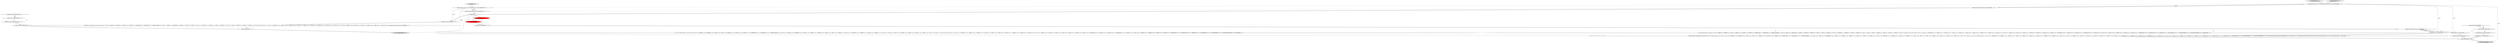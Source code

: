 digraph {
4 [style = filled, label = "setState(331)@@@7@@@['1', '0', '0']", fillcolor = red, shape = ellipse image = "AAA1AAABBB1BBB"];
23 [style = filled, label = "_errHandler.reportError(this,re)@@@21@@@['0', '0', '1']", fillcolor = white, shape = ellipse image = "AAA0AAABBB3BBB"];
14 [style = filled, label = "int _la@@@5@@@['1', '1', '1']", fillcolor = white, shape = ellipse image = "AAA0AAABBB1BBB"];
8 [style = filled, label = "getInterpreter().adaptivePredict(_input,40,_ctx)@@@9@@@['1', '1', '0']", fillcolor = white, shape = diamond image = "AAA0AAABBB1BBB"];
17 [style = filled, label = "_errHandler.sync(this)@@@8@@@['1', '1', '0']", fillcolor = white, shape = ellipse image = "AAA0AAABBB1BBB"];
7 [style = filled, label = "RecognitionException re@@@50@@@['1', '1', '0']", fillcolor = white, shape = diamond image = "AAA0AAABBB1BBB"];
26 [style = filled, label = "_errHandler.recover(this,re)@@@22@@@['0', '0', '1']", fillcolor = white, shape = ellipse image = "AAA0AAABBB3BBB"];
24 [style = filled, label = "{exitRule()}@@@24@@@['0', '0', '1']", fillcolor = white, shape = ellipse image = "AAA0AAABBB3BBB"];
1 [style = filled, label = "_localctx.exception = re@@@51@@@['1', '1', '0']", fillcolor = white, shape = ellipse image = "AAA0AAABBB1BBB"];
12 [style = filled, label = "_errHandler.reportError(this,re)@@@52@@@['1', '1', '0']", fillcolor = white, shape = ellipse image = "AAA0AAABBB1BBB"];
11 [style = filled, label = "enterOuterAlt(_localctx,2)@@@42@@@['1', '1', '0']", fillcolor = white, shape = ellipse image = "AAA0AAABBB1BBB"];
22 [style = filled, label = "RecognitionException re@@@19@@@['0', '0', '1']", fillcolor = white, shape = diamond image = "AAA0AAABBB3BBB"];
28 [style = filled, label = "NonReservedContext _localctx = new NonReservedContext(_ctx,getState())@@@3@@@['0', '0', '1']", fillcolor = white, shape = ellipse image = "AAA0AAABBB3BBB"];
2 [style = filled, label = "enterOuterAlt(_localctx,1)@@@10@@@['1', '1', '0']", fillcolor = white, shape = ellipse image = "AAA0AAABBB1BBB"];
13 [style = filled, label = "enterRule(_localctx,24,RULE_groupingExpressions)@@@4@@@['1', '1', '0']", fillcolor = white, shape = ellipse image = "AAA0AAABBB1BBB"];
16 [style = filled, label = "{setState(320)match(T__0)setState(329)_la = _input.LA(1)if (((((_la - 1)) & ~0x3f) == 0 && ((1L << (_la - 1)) & ((1L << (T__0 - 1)) | (1L << (ANALYZE - 1)) | (1L << (ANALYZED - 1)) | (1L << (CASE - 1)) | (1L << (CAST - 1)) | (1L << (CATALOGS - 1)) | (1L << (COLUMNS - 1)) | (1L << (CONVERT - 1)) | (1L << (CURRENT_DATE - 1)) | (1L << (CURRENT_TIME - 1)) | (1L << (CURRENT_TIMESTAMP - 1)) | (1L << (DAY - 1)) | (1L << (DEBUG - 1)) | (1L << (EXECUTABLE - 1)) | (1L << (EXISTS - 1)) | (1L << (EXPLAIN - 1)) | (1L << (EXTRACT - 1)) | (1L << (FALSE - 1)) | (1L << (FIRST - 1)) | (1L << (FORMAT - 1)) | (1L << (FULL - 1)) | (1L << (FUNCTIONS - 1)) | (1L << (GRAPHVIZ - 1)) | (1L << (HOUR - 1)) | (1L << (INTERVAL - 1)) | (1L << (LAST - 1)) | (1L << (LEFT - 1)) | (1L << (LIMIT - 1)) | (1L << (MAPPED - 1)) | (1L << (MATCH - 1)) | (1L << (MINUTE - 1)) | (1L << (MONTH - 1)) | (1L << (NOT - 1)) | (1L << (NULL - 1)))) != 0) || ((((_la - 67)) & ~0x3f) == 0 && ((1L << (_la - 67)) & ((1L << (OPTIMIZED - 67)) | (1L << (PARSED - 67)) | (1L << (PHYSICAL - 67)) | (1L << (PLAN - 67)) | (1L << (RIGHT - 67)) | (1L << (RLIKE - 67)) | (1L << (QUERY - 67)) | (1L << (SCHEMAS - 67)) | (1L << (SECOND - 67)) | (1L << (SHOW - 67)) | (1L << (SYS - 67)) | (1L << (TABLES - 67)) | (1L << (TEXT - 67)) | (1L << (TRUE - 67)) | (1L << (TYPE - 67)) | (1L << (TYPES - 67)) | (1L << (VERIFY - 67)) | (1L << (YEAR - 67)) | (1L << (FUNCTION_ESC - 67)) | (1L << (DATE_ESC - 67)) | (1L << (TIME_ESC - 67)) | (1L << (TIMESTAMP_ESC - 67)) | (1L << (GUID_ESC - 67)) | (1L << (PLUS - 67)) | (1L << (MINUS - 67)) | (1L << (ASTERISK - 67)) | (1L << (PARAM - 67)) | (1L << (STRING - 67)) | (1L << (INTEGER_VALUE - 67)) | (1L << (DECIMAL_VALUE - 67)) | (1L << (IDENTIFIER - 67)) | (1L << (DIGIT_IDENTIFIER - 67)) | (1L << (QUOTED_IDENTIFIER - 67)) | (1L << (BACKQUOTED_IDENTIFIER - 67)))) != 0)) {{setState(321)expression()setState(326)_errHandler.sync(this)_la = _input.LA(1)while (_la == T__2) {{{setState(322)match(T__2)setState(323)expression()}}setState(328)_errHandler.sync(this)_la = _input.LA(1)}}}setState(331)match(T__1)}@@@11@@@['1', '1', '0']", fillcolor = white, shape = ellipse image = "AAA0AAABBB1BBB"];
31 [style = filled, label = "_localctx.exception = re@@@20@@@['0', '0', '1']", fillcolor = white, shape = ellipse image = "AAA0AAABBB3BBB"];
25 [style = filled, label = "return _localctx@@@27@@@['0', '0', '1']", fillcolor = lightgray, shape = ellipse image = "AAA0AAABBB3BBB"];
20 [style = filled, label = "((((_la - 1)) & ~0x3f) == 0 && ((1L << (_la - 1)) & ((1L << (T__0 - 1)) | (1L << (ANALYZE - 1)) | (1L << (ANALYZED - 1)) | (1L << (CASE - 1)) | (1L << (CAST - 1)) | (1L << (CATALOGS - 1)) | (1L << (COLUMNS - 1)) | (1L << (CONVERT - 1)) | (1L << (CURRENT_DATE - 1)) | (1L << (CURRENT_TIME - 1)) | (1L << (CURRENT_TIMESTAMP - 1)) | (1L << (DAY - 1)) | (1L << (DEBUG - 1)) | (1L << (EXECUTABLE - 1)) | (1L << (EXISTS - 1)) | (1L << (EXPLAIN - 1)) | (1L << (EXTRACT - 1)) | (1L << (FALSE - 1)) | (1L << (FIRST - 1)) | (1L << (FORMAT - 1)) | (1L << (FULL - 1)) | (1L << (FUNCTIONS - 1)) | (1L << (GRAPHVIZ - 1)) | (1L << (HOUR - 1)) | (1L << (INTERVAL - 1)) | (1L << (LAST - 1)) | (1L << (LEFT - 1)) | (1L << (LIMIT - 1)) | (1L << (MAPPED - 1)) | (1L << (MATCH - 1)) | (1L << (MINUTE - 1)) | (1L << (MONTH - 1)) | (1L << (NOT - 1)) | (1L << (NULL - 1)))) != 0) || ((((_la - 67)) & ~0x3f) == 0 && ((1L << (_la - 67)) & ((1L << (OPTIMIZED - 67)) | (1L << (PARSED - 67)) | (1L << (PHYSICAL - 67)) | (1L << (PLAN - 67)) | (1L << (RIGHT - 67)) | (1L << (RLIKE - 67)) | (1L << (QUERY - 67)) | (1L << (SCHEMAS - 67)) | (1L << (SECOND - 67)) | (1L << (SHOW - 67)) | (1L << (SYS - 67)) | (1L << (TABLES - 67)) | (1L << (TEXT - 67)) | (1L << (TRUE - 67)) | (1L << (TYPE - 67)) | (1L << (TYPES - 67)) | (1L << (VERIFY - 67)) | (1L << (YEAR - 67)) | (1L << (FUNCTION_ESC - 67)) | (1L << (DATE_ESC - 67)) | (1L << (TIME_ESC - 67)) | (1L << (TIMESTAMP_ESC - 67)) | (1L << (GUID_ESC - 67)) | (1L << (PLUS - 67)) | (1L << (MINUS - 67)) | (1L << (ASTERISK - 67)) | (1L << (PARAM - 67)) | (1L << (STRING - 67)) | (1L << (INTEGER_VALUE - 67)) | (1L << (DECIMAL_VALUE - 67)) | (1L << (IDENTIFIER - 67)) | (1L << (DIGIT_IDENTIFIER - 67)) | (1L << (QUOTED_IDENTIFIER - 67)) | (1L << (BACKQUOTED_IDENTIFIER - 67)))) != 0)@@@16@@@['0', '1', '0']", fillcolor = white, shape = diamond image = "AAA0AAABBB2BBB"];
29 [style = filled, label = "enterOuterAlt(_localctx,1)@@@7@@@['0', '0', '1']", fillcolor = white, shape = ellipse image = "AAA0AAABBB3BBB"];
9 [style = filled, label = "{setState(332)expression()}@@@43@@@['1', '1', '0']", fillcolor = white, shape = ellipse image = "AAA0AAABBB1BBB"];
5 [style = filled, label = "groupingExpressions['1', '0', '0']", fillcolor = lightgray, shape = diamond image = "AAA0AAABBB1BBB"];
18 [style = filled, label = "setState(333)@@@7@@@['0', '1', '0']", fillcolor = red, shape = ellipse image = "AAA1AAABBB2BBB"];
21 [style = filled, label = "{setState(766)_la = _input.LA(1)if (!((((_la) & ~0x3f) == 0 && ((1L << _la) & ((1L << ANALYZE) | (1L << ANALYZED) | (1L << CATALOGS) | (1L << COLUMNS) | (1L << CURRENT_DATE) | (1L << CURRENT_TIME) | (1L << CURRENT_TIMESTAMP) | (1L << DAY) | (1L << DEBUG) | (1L << EXECUTABLE) | (1L << EXPLAIN) | (1L << FIRST) | (1L << FORMAT) | (1L << FULL) | (1L << FUNCTIONS) | (1L << GRAPHVIZ) | (1L << HOUR) | (1L << INTERVAL) | (1L << LAST) | (1L << LIMIT) | (1L << MAPPED) | (1L << MINUTE) | (1L << MONTH))) != 0) || ((((_la - 64)) & ~0x3f) == 0 && ((1L << (_la - 64)) & ((1L << (OPTIMIZED - 64)) | (1L << (PARSED - 64)) | (1L << (PHYSICAL - 64)) | (1L << (PLAN - 64)) | (1L << (RLIKE - 64)) | (1L << (QUERY - 64)) | (1L << (SCHEMAS - 64)) | (1L << (SECOND - 64)) | (1L << (SHOW - 64)) | (1L << (SYS - 64)) | (1L << (TABLES - 64)) | (1L << (TEXT - 64)) | (1L << (TYPE - 64)) | (1L << (TYPES - 64)) | (1L << (VERIFY - 64)) | (1L << (YEAR - 64)))) != 0))) {_errHandler.recoverInline(this)}{consume()}}@@@8@@@['0', '0', '1']", fillcolor = white, shape = ellipse image = "AAA0AAABBB3BBB"];
19 [style = filled, label = "groupingExpressions['0', '1', '0']", fillcolor = lightgray, shape = diamond image = "AAA0AAABBB2BBB"];
6 [style = filled, label = "return _localctx@@@58@@@['1', '1', '0']", fillcolor = lightgray, shape = ellipse image = "AAA0AAABBB1BBB"];
10 [style = filled, label = "(((_la) & ~0x3f) == 0 && ((1L << _la) & ((1L << T__0) | (1L << ANALYZE) | (1L << ANALYZED) | (1L << CAST) | (1L << CATALOGS) | (1L << COLUMNS) | (1L << CONVERT) | (1L << CURRENT_DATE) | (1L << CURRENT_TIME) | (1L << CURRENT_TIMESTAMP) | (1L << DAY) | (1L << DEBUG) | (1L << EXECUTABLE) | (1L << EXISTS) | (1L << EXPLAIN) | (1L << EXTRACT) | (1L << FALSE) | (1L << FIRST) | (1L << FORMAT) | (1L << FULL) | (1L << FUNCTIONS) | (1L << GRAPHVIZ) | (1L << HOUR) | (1L << INTERVAL) | (1L << LAST) | (1L << LEFT) | (1L << LIMIT) | (1L << MAPPED) | (1L << MATCH) | (1L << MINUTE) | (1L << MONTH) | (1L << NOT) | (1L << NULL))) != 0) || ((((_la - 64)) & ~0x3f) == 0 && ((1L << (_la - 64)) & ((1L << (OPTIMIZED - 64)) | (1L << (PARSED - 64)) | (1L << (PHYSICAL - 64)) | (1L << (PLAN - 64)) | (1L << (RIGHT - 64)) | (1L << (RLIKE - 64)) | (1L << (QUERY - 64)) | (1L << (SCHEMAS - 64)) | (1L << (SECOND - 64)) | (1L << (SHOW - 64)) | (1L << (SYS - 64)) | (1L << (TABLES - 64)) | (1L << (TEXT - 64)) | (1L << (TRUE - 64)) | (1L << (TYPE - 64)) | (1L << (TYPES - 64)) | (1L << (VERIFY - 64)) | (1L << (YEAR - 64)) | (1L << (FUNCTION_ESC - 64)) | (1L << (DATE_ESC - 64)) | (1L << (TIME_ESC - 64)) | (1L << (TIMESTAMP_ESC - 64)) | (1L << (GUID_ESC - 64)) | (1L << (PLUS - 64)) | (1L << (MINUS - 64)) | (1L << (ASTERISK - 64)) | (1L << (PARAM - 64)) | (1L << (STRING - 64)) | (1L << (INTEGER_VALUE - 64)) | (1L << (DECIMAL_VALUE - 64)) | (1L << (IDENTIFIER - 64)) | (1L << (DIGIT_IDENTIFIER - 64)) | (1L << (QUOTED_IDENTIFIER - 64)) | (1L << (BACKQUOTED_IDENTIFIER - 64)))) != 0)@@@16@@@['1', '0', '0']", fillcolor = white, shape = diamond image = "AAA0AAABBB1BBB"];
30 [style = filled, label = "enterRule(_localctx,106,RULE_nonReserved)@@@4@@@['0', '0', '1']", fillcolor = white, shape = ellipse image = "AAA0AAABBB3BBB"];
3 [style = filled, label = "_errHandler.recover(this,re)@@@53@@@['1', '1', '0']", fillcolor = white, shape = ellipse image = "AAA0AAABBB1BBB"];
0 [style = filled, label = "GroupingExpressionsContext _localctx = new GroupingExpressionsContext(_ctx,getState())@@@3@@@['1', '1', '0']", fillcolor = white, shape = ellipse image = "AAA0AAABBB1BBB"];
27 [style = filled, label = "nonReserved['0', '0', '1']", fillcolor = lightgray, shape = diamond image = "AAA0AAABBB3BBB"];
15 [style = filled, label = "{exitRule()}@@@55@@@['1', '1', '0']", fillcolor = white, shape = ellipse image = "AAA0AAABBB1BBB"];
14->16 [style = solid, label="_la"];
17->8 [style = bold, label=""];
16->15 [style = bold, label=""];
4->18 [style = dashed, label="0"];
0->2 [style = solid, label="_localctx"];
7->1 [style = bold, label=""];
31->23 [style = bold, label=""];
0->13 [style = solid, label="_localctx"];
4->17 [style = bold, label=""];
0->13 [style = bold, label=""];
22->31 [style = dotted, label="true"];
28->30 [style = bold, label=""];
22->23 [style = dotted, label="true"];
8->2 [style = dotted, label="true"];
28->25 [style = solid, label="_localctx"];
27->28 [style = bold, label=""];
23->26 [style = bold, label=""];
28->30 [style = solid, label="_localctx"];
18->17 [style = bold, label=""];
22->31 [style = bold, label=""];
15->6 [style = bold, label=""];
3->15 [style = bold, label=""];
21->24 [style = bold, label=""];
8->10 [style = dotted, label="true"];
28->29 [style = solid, label="_localctx"];
11->9 [style = bold, label=""];
26->24 [style = bold, label=""];
0->28 [style = dashed, label="0"];
29->21 [style = bold, label=""];
0->11 [style = solid, label="_localctx"];
19->0 [style = bold, label=""];
7->12 [style = dotted, label="true"];
8->2 [style = bold, label=""];
5->0 [style = bold, label=""];
22->26 [style = dotted, label="true"];
7->3 [style = dotted, label="true"];
9->15 [style = bold, label=""];
24->25 [style = bold, label=""];
1->12 [style = bold, label=""];
14->29 [style = bold, label=""];
0->6 [style = solid, label="_localctx"];
8->11 [style = dotted, label="true"];
30->14 [style = bold, label=""];
14->18 [style = bold, label=""];
8->20 [style = dotted, label="true"];
12->3 [style = bold, label=""];
4->29 [style = dashed, label="0"];
7->1 [style = dotted, label="true"];
8->11 [style = bold, label=""];
13->14 [style = bold, label=""];
13->30 [style = dashed, label="0"];
14->4 [style = bold, label=""];
2->16 [style = bold, label=""];
}
